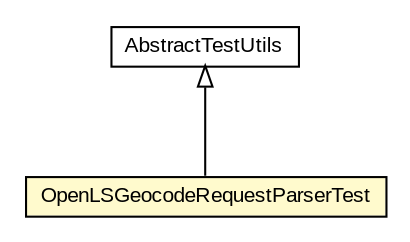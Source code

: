 #!/usr/local/bin/dot
#
# Class diagram 
# Generated by UMLGraph version R5_6-24-gf6e263 (http://www.umlgraph.org/)
#

digraph G {
	edge [fontname="arial",fontsize=10,labelfontname="arial",labelfontsize=10];
	node [fontname="arial",fontsize=10,shape=plaintext];
	nodesep=0.25;
	ranksep=0.5;
	// nl.mineleni.openls.AbstractTestUtils
	c1149 [label=<<table title="nl.mineleni.openls.AbstractTestUtils" border="0" cellborder="1" cellspacing="0" cellpadding="2" port="p" href="../AbstractTestUtils.html">
		<tr><td><table border="0" cellspacing="0" cellpadding="1">
<tr><td align="center" balign="center"> AbstractTestUtils </td></tr>
		</table></td></tr>
		</table>>, URL="../AbstractTestUtils.html", fontname="arial", fontcolor="black", fontsize=10.0];
	// nl.mineleni.openls.parser.OpenLSGeocodeRequestParserTest
	c1155 [label=<<table title="nl.mineleni.openls.parser.OpenLSGeocodeRequestParserTest" border="0" cellborder="1" cellspacing="0" cellpadding="2" port="p" bgcolor="lemonChiffon" href="./OpenLSGeocodeRequestParserTest.html">
		<tr><td><table border="0" cellspacing="0" cellpadding="1">
<tr><td align="center" balign="center"> OpenLSGeocodeRequestParserTest </td></tr>
		</table></td></tr>
		</table>>, URL="./OpenLSGeocodeRequestParserTest.html", fontname="arial", fontcolor="black", fontsize=10.0];
	//nl.mineleni.openls.parser.OpenLSGeocodeRequestParserTest extends nl.mineleni.openls.AbstractTestUtils
	c1149:p -> c1155:p [dir=back,arrowtail=empty];
}

